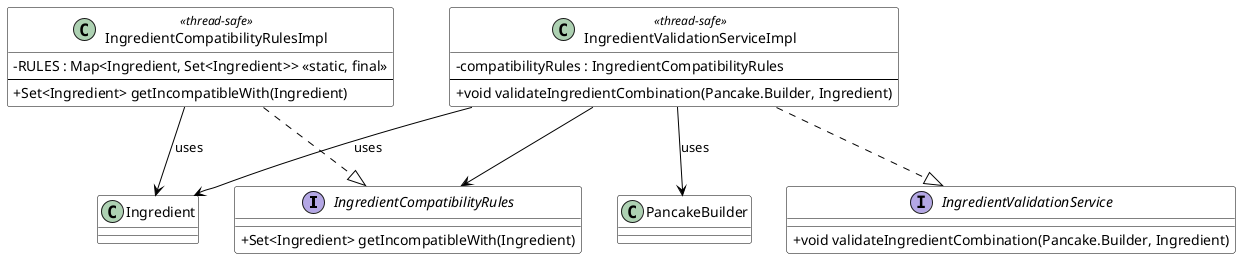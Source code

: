 @startuml
skinparam classAttributeIconSize 0
skinparam class {
  BackgroundColor White
  BorderColor Black
  ArrowColor Black
}

' ==== INTERFACES ====
interface IngredientCompatibilityRules {
  + Set<Ingredient> getIncompatibleWith(Ingredient)
}

interface IngredientValidationService {
  + void validateIngredientCombination(Pancake.Builder, Ingredient)
}

' ==== IMPLEMENTATIONS ====
class IngredientCompatibilityRulesImpl <<thread-safe>> {
  - RULES : Map<Ingredient, Set<Ingredient>> <<static, final>>
  --
  + Set<Ingredient> getIncompatibleWith(Ingredient)
}

class IngredientValidationServiceImpl <<thread-safe>> {
  - compatibilityRules : IngredientCompatibilityRules
  --
  + void validateIngredientCombination(Pancake.Builder, Ingredient)
}

' ==== TYPES ====
class PancakeBuilder
class Ingredient

' ==== RELATIONSHIPS ====
IngredientCompatibilityRulesImpl ..|> IngredientCompatibilityRules
IngredientValidationServiceImpl ..|> IngredientValidationService

IngredientValidationServiceImpl --> IngredientCompatibilityRules
IngredientValidationServiceImpl --> PancakeBuilder : uses
IngredientValidationServiceImpl --> Ingredient : uses
IngredientCompatibilityRulesImpl --> Ingredient : uses

@enduml

